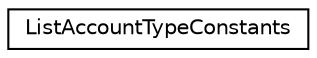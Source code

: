 digraph "Иерархия классов. Графический вид."
{
 // LATEX_PDF_SIZE
  edge [fontname="Helvetica",fontsize="10",labelfontname="Helvetica",labelfontsize="10"];
  node [fontname="Helvetica",fontsize="10",shape=record];
  rankdir="LR";
  Node0 [label="ListAccountTypeConstants",height=0.2,width=0.4,color="black", fillcolor="white", style="filled",URL="$class_app_1_1_core_1_1_constants_1_1_list_account_type_constants.html",tooltip="Содержит список констант идентификаторов типов пользователей Далее используется в классе ListAccountT..."];
}
